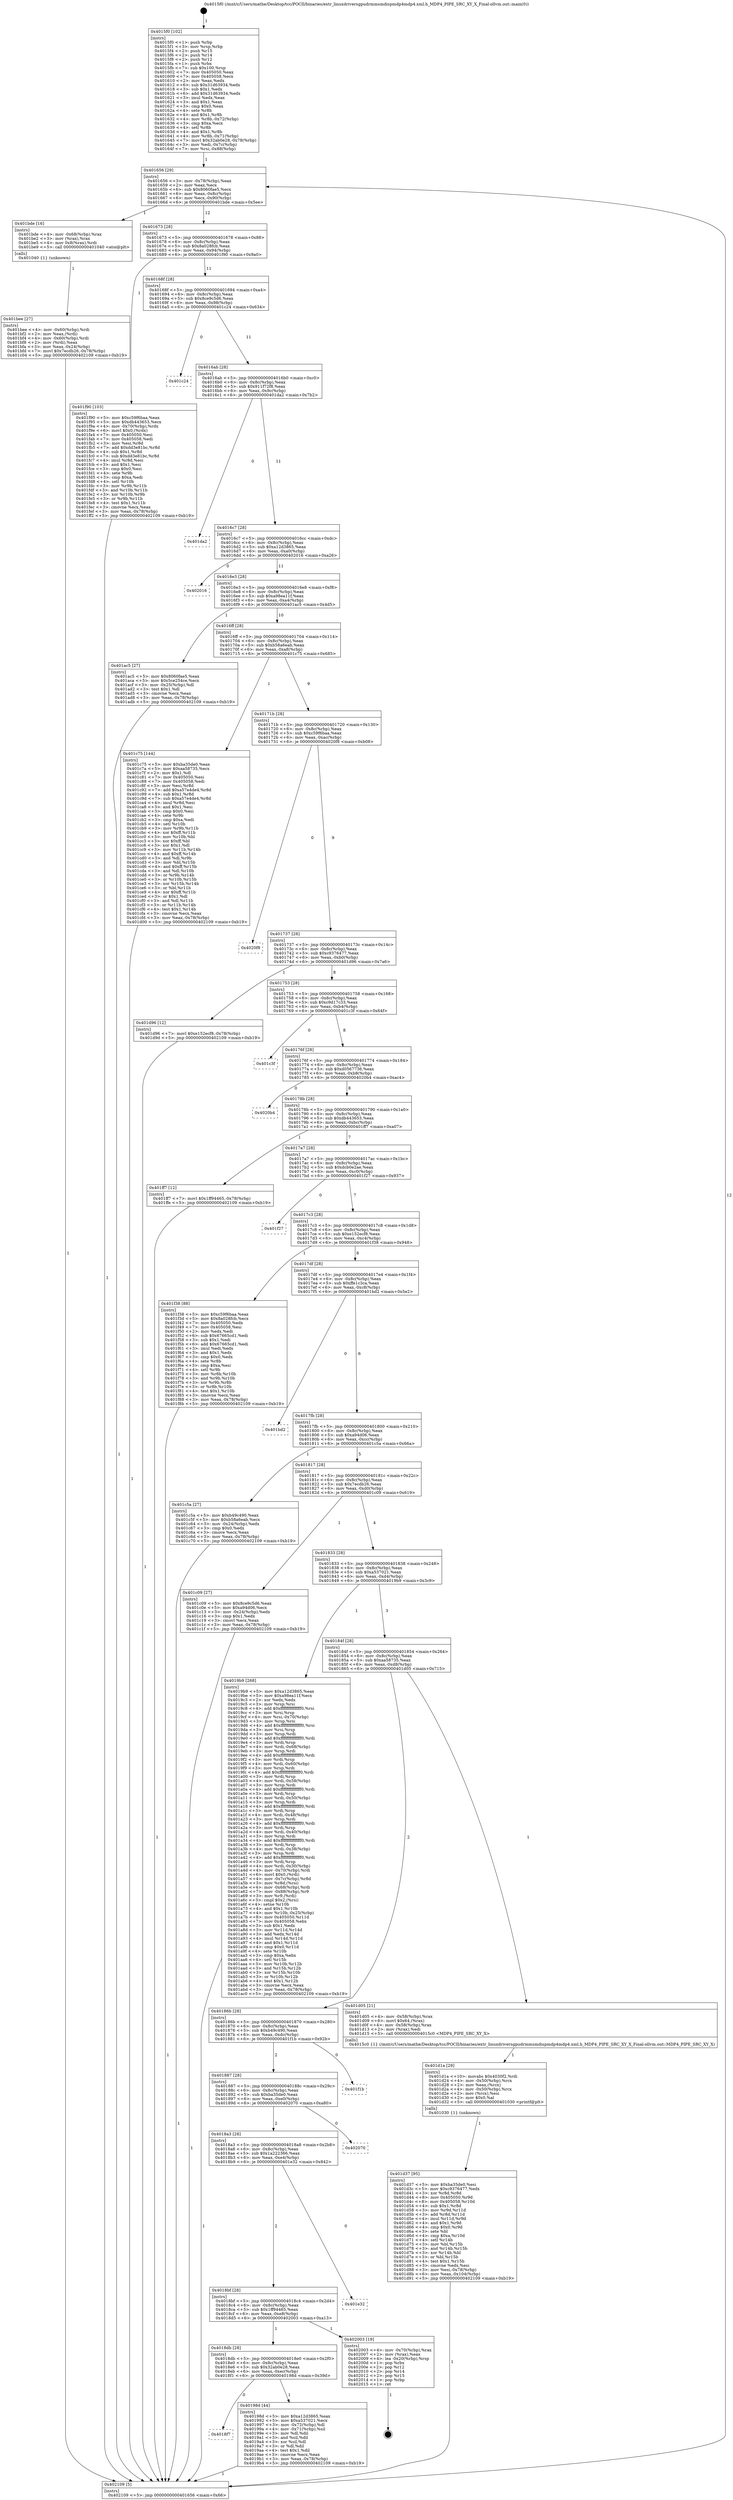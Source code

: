 digraph "0x4015f0" {
  label = "0x4015f0 (/mnt/c/Users/mathe/Desktop/tcc/POCII/binaries/extr_linuxdriversgpudrmmsmdispmdp4mdp4.xml.h_MDP4_PIPE_SRC_XY_X_Final-ollvm.out::main(0))"
  labelloc = "t"
  node[shape=record]

  Entry [label="",width=0.3,height=0.3,shape=circle,fillcolor=black,style=filled]
  "0x401656" [label="{
     0x401656 [29]\l
     | [instrs]\l
     &nbsp;&nbsp;0x401656 \<+3\>: mov -0x78(%rbp),%eax\l
     &nbsp;&nbsp;0x401659 \<+2\>: mov %eax,%ecx\l
     &nbsp;&nbsp;0x40165b \<+6\>: sub $0x8060fae5,%ecx\l
     &nbsp;&nbsp;0x401661 \<+6\>: mov %eax,-0x8c(%rbp)\l
     &nbsp;&nbsp;0x401667 \<+6\>: mov %ecx,-0x90(%rbp)\l
     &nbsp;&nbsp;0x40166d \<+6\>: je 0000000000401bde \<main+0x5ee\>\l
  }"]
  "0x401bde" [label="{
     0x401bde [16]\l
     | [instrs]\l
     &nbsp;&nbsp;0x401bde \<+4\>: mov -0x68(%rbp),%rax\l
     &nbsp;&nbsp;0x401be2 \<+3\>: mov (%rax),%rax\l
     &nbsp;&nbsp;0x401be5 \<+4\>: mov 0x8(%rax),%rdi\l
     &nbsp;&nbsp;0x401be9 \<+5\>: call 0000000000401040 \<atoi@plt\>\l
     | [calls]\l
     &nbsp;&nbsp;0x401040 \{1\} (unknown)\l
  }"]
  "0x401673" [label="{
     0x401673 [28]\l
     | [instrs]\l
     &nbsp;&nbsp;0x401673 \<+5\>: jmp 0000000000401678 \<main+0x88\>\l
     &nbsp;&nbsp;0x401678 \<+6\>: mov -0x8c(%rbp),%eax\l
     &nbsp;&nbsp;0x40167e \<+5\>: sub $0x8a028fcb,%eax\l
     &nbsp;&nbsp;0x401683 \<+6\>: mov %eax,-0x94(%rbp)\l
     &nbsp;&nbsp;0x401689 \<+6\>: je 0000000000401f90 \<main+0x9a0\>\l
  }"]
  Exit [label="",width=0.3,height=0.3,shape=circle,fillcolor=black,style=filled,peripheries=2]
  "0x401f90" [label="{
     0x401f90 [103]\l
     | [instrs]\l
     &nbsp;&nbsp;0x401f90 \<+5\>: mov $0xc59f6baa,%eax\l
     &nbsp;&nbsp;0x401f95 \<+5\>: mov $0xdb443653,%ecx\l
     &nbsp;&nbsp;0x401f9a \<+4\>: mov -0x70(%rbp),%rdx\l
     &nbsp;&nbsp;0x401f9e \<+6\>: movl $0x0,(%rdx)\l
     &nbsp;&nbsp;0x401fa4 \<+7\>: mov 0x405050,%esi\l
     &nbsp;&nbsp;0x401fab \<+7\>: mov 0x405058,%edi\l
     &nbsp;&nbsp;0x401fb2 \<+3\>: mov %esi,%r8d\l
     &nbsp;&nbsp;0x401fb5 \<+7\>: add $0xdd3e81bc,%r8d\l
     &nbsp;&nbsp;0x401fbc \<+4\>: sub $0x1,%r8d\l
     &nbsp;&nbsp;0x401fc0 \<+7\>: sub $0xdd3e81bc,%r8d\l
     &nbsp;&nbsp;0x401fc7 \<+4\>: imul %r8d,%esi\l
     &nbsp;&nbsp;0x401fcb \<+3\>: and $0x1,%esi\l
     &nbsp;&nbsp;0x401fce \<+3\>: cmp $0x0,%esi\l
     &nbsp;&nbsp;0x401fd1 \<+4\>: sete %r9b\l
     &nbsp;&nbsp;0x401fd5 \<+3\>: cmp $0xa,%edi\l
     &nbsp;&nbsp;0x401fd8 \<+4\>: setl %r10b\l
     &nbsp;&nbsp;0x401fdc \<+3\>: mov %r9b,%r11b\l
     &nbsp;&nbsp;0x401fdf \<+3\>: and %r10b,%r11b\l
     &nbsp;&nbsp;0x401fe2 \<+3\>: xor %r10b,%r9b\l
     &nbsp;&nbsp;0x401fe5 \<+3\>: or %r9b,%r11b\l
     &nbsp;&nbsp;0x401fe8 \<+4\>: test $0x1,%r11b\l
     &nbsp;&nbsp;0x401fec \<+3\>: cmovne %ecx,%eax\l
     &nbsp;&nbsp;0x401fef \<+3\>: mov %eax,-0x78(%rbp)\l
     &nbsp;&nbsp;0x401ff2 \<+5\>: jmp 0000000000402109 \<main+0xb19\>\l
  }"]
  "0x40168f" [label="{
     0x40168f [28]\l
     | [instrs]\l
     &nbsp;&nbsp;0x40168f \<+5\>: jmp 0000000000401694 \<main+0xa4\>\l
     &nbsp;&nbsp;0x401694 \<+6\>: mov -0x8c(%rbp),%eax\l
     &nbsp;&nbsp;0x40169a \<+5\>: sub $0x8ce9c5d6,%eax\l
     &nbsp;&nbsp;0x40169f \<+6\>: mov %eax,-0x98(%rbp)\l
     &nbsp;&nbsp;0x4016a5 \<+6\>: je 0000000000401c24 \<main+0x634\>\l
  }"]
  "0x401d37" [label="{
     0x401d37 [95]\l
     | [instrs]\l
     &nbsp;&nbsp;0x401d37 \<+5\>: mov $0xba35de0,%esi\l
     &nbsp;&nbsp;0x401d3c \<+5\>: mov $0xc9376477,%edx\l
     &nbsp;&nbsp;0x401d41 \<+3\>: xor %r8d,%r8d\l
     &nbsp;&nbsp;0x401d44 \<+8\>: mov 0x405050,%r9d\l
     &nbsp;&nbsp;0x401d4c \<+8\>: mov 0x405058,%r10d\l
     &nbsp;&nbsp;0x401d54 \<+4\>: sub $0x1,%r8d\l
     &nbsp;&nbsp;0x401d58 \<+3\>: mov %r9d,%r11d\l
     &nbsp;&nbsp;0x401d5b \<+3\>: add %r8d,%r11d\l
     &nbsp;&nbsp;0x401d5e \<+4\>: imul %r11d,%r9d\l
     &nbsp;&nbsp;0x401d62 \<+4\>: and $0x1,%r9d\l
     &nbsp;&nbsp;0x401d66 \<+4\>: cmp $0x0,%r9d\l
     &nbsp;&nbsp;0x401d6a \<+3\>: sete %bl\l
     &nbsp;&nbsp;0x401d6d \<+4\>: cmp $0xa,%r10d\l
     &nbsp;&nbsp;0x401d71 \<+4\>: setl %r14b\l
     &nbsp;&nbsp;0x401d75 \<+3\>: mov %bl,%r15b\l
     &nbsp;&nbsp;0x401d78 \<+3\>: and %r14b,%r15b\l
     &nbsp;&nbsp;0x401d7b \<+3\>: xor %r14b,%bl\l
     &nbsp;&nbsp;0x401d7e \<+3\>: or %bl,%r15b\l
     &nbsp;&nbsp;0x401d81 \<+4\>: test $0x1,%r15b\l
     &nbsp;&nbsp;0x401d85 \<+3\>: cmovne %edx,%esi\l
     &nbsp;&nbsp;0x401d88 \<+3\>: mov %esi,-0x78(%rbp)\l
     &nbsp;&nbsp;0x401d8b \<+6\>: mov %eax,-0x104(%rbp)\l
     &nbsp;&nbsp;0x401d91 \<+5\>: jmp 0000000000402109 \<main+0xb19\>\l
  }"]
  "0x401c24" [label="{
     0x401c24\l
  }", style=dashed]
  "0x4016ab" [label="{
     0x4016ab [28]\l
     | [instrs]\l
     &nbsp;&nbsp;0x4016ab \<+5\>: jmp 00000000004016b0 \<main+0xc0\>\l
     &nbsp;&nbsp;0x4016b0 \<+6\>: mov -0x8c(%rbp),%eax\l
     &nbsp;&nbsp;0x4016b6 \<+5\>: sub $0x911f72f8,%eax\l
     &nbsp;&nbsp;0x4016bb \<+6\>: mov %eax,-0x9c(%rbp)\l
     &nbsp;&nbsp;0x4016c1 \<+6\>: je 0000000000401da2 \<main+0x7b2\>\l
  }"]
  "0x401d1a" [label="{
     0x401d1a [29]\l
     | [instrs]\l
     &nbsp;&nbsp;0x401d1a \<+10\>: movabs $0x4030f2,%rdi\l
     &nbsp;&nbsp;0x401d24 \<+4\>: mov -0x50(%rbp),%rcx\l
     &nbsp;&nbsp;0x401d28 \<+2\>: mov %eax,(%rcx)\l
     &nbsp;&nbsp;0x401d2a \<+4\>: mov -0x50(%rbp),%rcx\l
     &nbsp;&nbsp;0x401d2e \<+2\>: mov (%rcx),%esi\l
     &nbsp;&nbsp;0x401d30 \<+2\>: mov $0x0,%al\l
     &nbsp;&nbsp;0x401d32 \<+5\>: call 0000000000401030 \<printf@plt\>\l
     | [calls]\l
     &nbsp;&nbsp;0x401030 \{1\} (unknown)\l
  }"]
  "0x401da2" [label="{
     0x401da2\l
  }", style=dashed]
  "0x4016c7" [label="{
     0x4016c7 [28]\l
     | [instrs]\l
     &nbsp;&nbsp;0x4016c7 \<+5\>: jmp 00000000004016cc \<main+0xdc\>\l
     &nbsp;&nbsp;0x4016cc \<+6\>: mov -0x8c(%rbp),%eax\l
     &nbsp;&nbsp;0x4016d2 \<+5\>: sub $0xa12d3865,%eax\l
     &nbsp;&nbsp;0x4016d7 \<+6\>: mov %eax,-0xa0(%rbp)\l
     &nbsp;&nbsp;0x4016dd \<+6\>: je 0000000000402016 \<main+0xa26\>\l
  }"]
  "0x401bee" [label="{
     0x401bee [27]\l
     | [instrs]\l
     &nbsp;&nbsp;0x401bee \<+4\>: mov -0x60(%rbp),%rdi\l
     &nbsp;&nbsp;0x401bf2 \<+2\>: mov %eax,(%rdi)\l
     &nbsp;&nbsp;0x401bf4 \<+4\>: mov -0x60(%rbp),%rdi\l
     &nbsp;&nbsp;0x401bf8 \<+2\>: mov (%rdi),%eax\l
     &nbsp;&nbsp;0x401bfa \<+3\>: mov %eax,-0x24(%rbp)\l
     &nbsp;&nbsp;0x401bfd \<+7\>: movl $0x7ecdb26,-0x78(%rbp)\l
     &nbsp;&nbsp;0x401c04 \<+5\>: jmp 0000000000402109 \<main+0xb19\>\l
  }"]
  "0x402016" [label="{
     0x402016\l
  }", style=dashed]
  "0x4016e3" [label="{
     0x4016e3 [28]\l
     | [instrs]\l
     &nbsp;&nbsp;0x4016e3 \<+5\>: jmp 00000000004016e8 \<main+0xf8\>\l
     &nbsp;&nbsp;0x4016e8 \<+6\>: mov -0x8c(%rbp),%eax\l
     &nbsp;&nbsp;0x4016ee \<+5\>: sub $0xa98ea11f,%eax\l
     &nbsp;&nbsp;0x4016f3 \<+6\>: mov %eax,-0xa4(%rbp)\l
     &nbsp;&nbsp;0x4016f9 \<+6\>: je 0000000000401ac5 \<main+0x4d5\>\l
  }"]
  "0x4015f0" [label="{
     0x4015f0 [102]\l
     | [instrs]\l
     &nbsp;&nbsp;0x4015f0 \<+1\>: push %rbp\l
     &nbsp;&nbsp;0x4015f1 \<+3\>: mov %rsp,%rbp\l
     &nbsp;&nbsp;0x4015f4 \<+2\>: push %r15\l
     &nbsp;&nbsp;0x4015f6 \<+2\>: push %r14\l
     &nbsp;&nbsp;0x4015f8 \<+2\>: push %r12\l
     &nbsp;&nbsp;0x4015fa \<+1\>: push %rbx\l
     &nbsp;&nbsp;0x4015fb \<+7\>: sub $0x100,%rsp\l
     &nbsp;&nbsp;0x401602 \<+7\>: mov 0x405050,%eax\l
     &nbsp;&nbsp;0x401609 \<+7\>: mov 0x405058,%ecx\l
     &nbsp;&nbsp;0x401610 \<+2\>: mov %eax,%edx\l
     &nbsp;&nbsp;0x401612 \<+6\>: sub $0x31d63934,%edx\l
     &nbsp;&nbsp;0x401618 \<+3\>: sub $0x1,%edx\l
     &nbsp;&nbsp;0x40161b \<+6\>: add $0x31d63934,%edx\l
     &nbsp;&nbsp;0x401621 \<+3\>: imul %edx,%eax\l
     &nbsp;&nbsp;0x401624 \<+3\>: and $0x1,%eax\l
     &nbsp;&nbsp;0x401627 \<+3\>: cmp $0x0,%eax\l
     &nbsp;&nbsp;0x40162a \<+4\>: sete %r8b\l
     &nbsp;&nbsp;0x40162e \<+4\>: and $0x1,%r8b\l
     &nbsp;&nbsp;0x401632 \<+4\>: mov %r8b,-0x72(%rbp)\l
     &nbsp;&nbsp;0x401636 \<+3\>: cmp $0xa,%ecx\l
     &nbsp;&nbsp;0x401639 \<+4\>: setl %r8b\l
     &nbsp;&nbsp;0x40163d \<+4\>: and $0x1,%r8b\l
     &nbsp;&nbsp;0x401641 \<+4\>: mov %r8b,-0x71(%rbp)\l
     &nbsp;&nbsp;0x401645 \<+7\>: movl $0x32ab0e28,-0x78(%rbp)\l
     &nbsp;&nbsp;0x40164c \<+3\>: mov %edi,-0x7c(%rbp)\l
     &nbsp;&nbsp;0x40164f \<+7\>: mov %rsi,-0x88(%rbp)\l
  }"]
  "0x401ac5" [label="{
     0x401ac5 [27]\l
     | [instrs]\l
     &nbsp;&nbsp;0x401ac5 \<+5\>: mov $0x8060fae5,%eax\l
     &nbsp;&nbsp;0x401aca \<+5\>: mov $0x5ce254ce,%ecx\l
     &nbsp;&nbsp;0x401acf \<+3\>: mov -0x25(%rbp),%dl\l
     &nbsp;&nbsp;0x401ad2 \<+3\>: test $0x1,%dl\l
     &nbsp;&nbsp;0x401ad5 \<+3\>: cmovne %ecx,%eax\l
     &nbsp;&nbsp;0x401ad8 \<+3\>: mov %eax,-0x78(%rbp)\l
     &nbsp;&nbsp;0x401adb \<+5\>: jmp 0000000000402109 \<main+0xb19\>\l
  }"]
  "0x4016ff" [label="{
     0x4016ff [28]\l
     | [instrs]\l
     &nbsp;&nbsp;0x4016ff \<+5\>: jmp 0000000000401704 \<main+0x114\>\l
     &nbsp;&nbsp;0x401704 \<+6\>: mov -0x8c(%rbp),%eax\l
     &nbsp;&nbsp;0x40170a \<+5\>: sub $0xb58a6eab,%eax\l
     &nbsp;&nbsp;0x40170f \<+6\>: mov %eax,-0xa8(%rbp)\l
     &nbsp;&nbsp;0x401715 \<+6\>: je 0000000000401c75 \<main+0x685\>\l
  }"]
  "0x402109" [label="{
     0x402109 [5]\l
     | [instrs]\l
     &nbsp;&nbsp;0x402109 \<+5\>: jmp 0000000000401656 \<main+0x66\>\l
  }"]
  "0x401c75" [label="{
     0x401c75 [144]\l
     | [instrs]\l
     &nbsp;&nbsp;0x401c75 \<+5\>: mov $0xba35de0,%eax\l
     &nbsp;&nbsp;0x401c7a \<+5\>: mov $0xaa58735,%ecx\l
     &nbsp;&nbsp;0x401c7f \<+2\>: mov $0x1,%dl\l
     &nbsp;&nbsp;0x401c81 \<+7\>: mov 0x405050,%esi\l
     &nbsp;&nbsp;0x401c88 \<+7\>: mov 0x405058,%edi\l
     &nbsp;&nbsp;0x401c8f \<+3\>: mov %esi,%r8d\l
     &nbsp;&nbsp;0x401c92 \<+7\>: add $0xa57e4de4,%r8d\l
     &nbsp;&nbsp;0x401c99 \<+4\>: sub $0x1,%r8d\l
     &nbsp;&nbsp;0x401c9d \<+7\>: sub $0xa57e4de4,%r8d\l
     &nbsp;&nbsp;0x401ca4 \<+4\>: imul %r8d,%esi\l
     &nbsp;&nbsp;0x401ca8 \<+3\>: and $0x1,%esi\l
     &nbsp;&nbsp;0x401cab \<+3\>: cmp $0x0,%esi\l
     &nbsp;&nbsp;0x401cae \<+4\>: sete %r9b\l
     &nbsp;&nbsp;0x401cb2 \<+3\>: cmp $0xa,%edi\l
     &nbsp;&nbsp;0x401cb5 \<+4\>: setl %r10b\l
     &nbsp;&nbsp;0x401cb9 \<+3\>: mov %r9b,%r11b\l
     &nbsp;&nbsp;0x401cbc \<+4\>: xor $0xff,%r11b\l
     &nbsp;&nbsp;0x401cc0 \<+3\>: mov %r10b,%bl\l
     &nbsp;&nbsp;0x401cc3 \<+3\>: xor $0xff,%bl\l
     &nbsp;&nbsp;0x401cc6 \<+3\>: xor $0x1,%dl\l
     &nbsp;&nbsp;0x401cc9 \<+3\>: mov %r11b,%r14b\l
     &nbsp;&nbsp;0x401ccc \<+4\>: and $0xff,%r14b\l
     &nbsp;&nbsp;0x401cd0 \<+3\>: and %dl,%r9b\l
     &nbsp;&nbsp;0x401cd3 \<+3\>: mov %bl,%r15b\l
     &nbsp;&nbsp;0x401cd6 \<+4\>: and $0xff,%r15b\l
     &nbsp;&nbsp;0x401cda \<+3\>: and %dl,%r10b\l
     &nbsp;&nbsp;0x401cdd \<+3\>: or %r9b,%r14b\l
     &nbsp;&nbsp;0x401ce0 \<+3\>: or %r10b,%r15b\l
     &nbsp;&nbsp;0x401ce3 \<+3\>: xor %r15b,%r14b\l
     &nbsp;&nbsp;0x401ce6 \<+3\>: or %bl,%r11b\l
     &nbsp;&nbsp;0x401ce9 \<+4\>: xor $0xff,%r11b\l
     &nbsp;&nbsp;0x401ced \<+3\>: or $0x1,%dl\l
     &nbsp;&nbsp;0x401cf0 \<+3\>: and %dl,%r11b\l
     &nbsp;&nbsp;0x401cf3 \<+3\>: or %r11b,%r14b\l
     &nbsp;&nbsp;0x401cf6 \<+4\>: test $0x1,%r14b\l
     &nbsp;&nbsp;0x401cfa \<+3\>: cmovne %ecx,%eax\l
     &nbsp;&nbsp;0x401cfd \<+3\>: mov %eax,-0x78(%rbp)\l
     &nbsp;&nbsp;0x401d00 \<+5\>: jmp 0000000000402109 \<main+0xb19\>\l
  }"]
  "0x40171b" [label="{
     0x40171b [28]\l
     | [instrs]\l
     &nbsp;&nbsp;0x40171b \<+5\>: jmp 0000000000401720 \<main+0x130\>\l
     &nbsp;&nbsp;0x401720 \<+6\>: mov -0x8c(%rbp),%eax\l
     &nbsp;&nbsp;0x401726 \<+5\>: sub $0xc59f6baa,%eax\l
     &nbsp;&nbsp;0x40172b \<+6\>: mov %eax,-0xac(%rbp)\l
     &nbsp;&nbsp;0x401731 \<+6\>: je 00000000004020f8 \<main+0xb08\>\l
  }"]
  "0x4018f7" [label="{
     0x4018f7\l
  }", style=dashed]
  "0x4020f8" [label="{
     0x4020f8\l
  }", style=dashed]
  "0x401737" [label="{
     0x401737 [28]\l
     | [instrs]\l
     &nbsp;&nbsp;0x401737 \<+5\>: jmp 000000000040173c \<main+0x14c\>\l
     &nbsp;&nbsp;0x40173c \<+6\>: mov -0x8c(%rbp),%eax\l
     &nbsp;&nbsp;0x401742 \<+5\>: sub $0xc9376477,%eax\l
     &nbsp;&nbsp;0x401747 \<+6\>: mov %eax,-0xb0(%rbp)\l
     &nbsp;&nbsp;0x40174d \<+6\>: je 0000000000401d96 \<main+0x7a6\>\l
  }"]
  "0x40198d" [label="{
     0x40198d [44]\l
     | [instrs]\l
     &nbsp;&nbsp;0x40198d \<+5\>: mov $0xa12d3865,%eax\l
     &nbsp;&nbsp;0x401992 \<+5\>: mov $0xa537021,%ecx\l
     &nbsp;&nbsp;0x401997 \<+3\>: mov -0x72(%rbp),%dl\l
     &nbsp;&nbsp;0x40199a \<+4\>: mov -0x71(%rbp),%sil\l
     &nbsp;&nbsp;0x40199e \<+3\>: mov %dl,%dil\l
     &nbsp;&nbsp;0x4019a1 \<+3\>: and %sil,%dil\l
     &nbsp;&nbsp;0x4019a4 \<+3\>: xor %sil,%dl\l
     &nbsp;&nbsp;0x4019a7 \<+3\>: or %dl,%dil\l
     &nbsp;&nbsp;0x4019aa \<+4\>: test $0x1,%dil\l
     &nbsp;&nbsp;0x4019ae \<+3\>: cmovne %ecx,%eax\l
     &nbsp;&nbsp;0x4019b1 \<+3\>: mov %eax,-0x78(%rbp)\l
     &nbsp;&nbsp;0x4019b4 \<+5\>: jmp 0000000000402109 \<main+0xb19\>\l
  }"]
  "0x401d96" [label="{
     0x401d96 [12]\l
     | [instrs]\l
     &nbsp;&nbsp;0x401d96 \<+7\>: movl $0xe152ecf8,-0x78(%rbp)\l
     &nbsp;&nbsp;0x401d9d \<+5\>: jmp 0000000000402109 \<main+0xb19\>\l
  }"]
  "0x401753" [label="{
     0x401753 [28]\l
     | [instrs]\l
     &nbsp;&nbsp;0x401753 \<+5\>: jmp 0000000000401758 \<main+0x168\>\l
     &nbsp;&nbsp;0x401758 \<+6\>: mov -0x8c(%rbp),%eax\l
     &nbsp;&nbsp;0x40175e \<+5\>: sub $0xc9d17c33,%eax\l
     &nbsp;&nbsp;0x401763 \<+6\>: mov %eax,-0xb4(%rbp)\l
     &nbsp;&nbsp;0x401769 \<+6\>: je 0000000000401c3f \<main+0x64f\>\l
  }"]
  "0x4018db" [label="{
     0x4018db [28]\l
     | [instrs]\l
     &nbsp;&nbsp;0x4018db \<+5\>: jmp 00000000004018e0 \<main+0x2f0\>\l
     &nbsp;&nbsp;0x4018e0 \<+6\>: mov -0x8c(%rbp),%eax\l
     &nbsp;&nbsp;0x4018e6 \<+5\>: sub $0x32ab0e28,%eax\l
     &nbsp;&nbsp;0x4018eb \<+6\>: mov %eax,-0xec(%rbp)\l
     &nbsp;&nbsp;0x4018f1 \<+6\>: je 000000000040198d \<main+0x39d\>\l
  }"]
  "0x401c3f" [label="{
     0x401c3f\l
  }", style=dashed]
  "0x40176f" [label="{
     0x40176f [28]\l
     | [instrs]\l
     &nbsp;&nbsp;0x40176f \<+5\>: jmp 0000000000401774 \<main+0x184\>\l
     &nbsp;&nbsp;0x401774 \<+6\>: mov -0x8c(%rbp),%eax\l
     &nbsp;&nbsp;0x40177a \<+5\>: sub $0xd0567736,%eax\l
     &nbsp;&nbsp;0x40177f \<+6\>: mov %eax,-0xb8(%rbp)\l
     &nbsp;&nbsp;0x401785 \<+6\>: je 00000000004020b4 \<main+0xac4\>\l
  }"]
  "0x402003" [label="{
     0x402003 [19]\l
     | [instrs]\l
     &nbsp;&nbsp;0x402003 \<+4\>: mov -0x70(%rbp),%rax\l
     &nbsp;&nbsp;0x402007 \<+2\>: mov (%rax),%eax\l
     &nbsp;&nbsp;0x402009 \<+4\>: lea -0x20(%rbp),%rsp\l
     &nbsp;&nbsp;0x40200d \<+1\>: pop %rbx\l
     &nbsp;&nbsp;0x40200e \<+2\>: pop %r12\l
     &nbsp;&nbsp;0x402010 \<+2\>: pop %r14\l
     &nbsp;&nbsp;0x402012 \<+2\>: pop %r15\l
     &nbsp;&nbsp;0x402014 \<+1\>: pop %rbp\l
     &nbsp;&nbsp;0x402015 \<+1\>: ret\l
  }"]
  "0x4020b4" [label="{
     0x4020b4\l
  }", style=dashed]
  "0x40178b" [label="{
     0x40178b [28]\l
     | [instrs]\l
     &nbsp;&nbsp;0x40178b \<+5\>: jmp 0000000000401790 \<main+0x1a0\>\l
     &nbsp;&nbsp;0x401790 \<+6\>: mov -0x8c(%rbp),%eax\l
     &nbsp;&nbsp;0x401796 \<+5\>: sub $0xdb443653,%eax\l
     &nbsp;&nbsp;0x40179b \<+6\>: mov %eax,-0xbc(%rbp)\l
     &nbsp;&nbsp;0x4017a1 \<+6\>: je 0000000000401ff7 \<main+0xa07\>\l
  }"]
  "0x4018bf" [label="{
     0x4018bf [28]\l
     | [instrs]\l
     &nbsp;&nbsp;0x4018bf \<+5\>: jmp 00000000004018c4 \<main+0x2d4\>\l
     &nbsp;&nbsp;0x4018c4 \<+6\>: mov -0x8c(%rbp),%eax\l
     &nbsp;&nbsp;0x4018ca \<+5\>: sub $0x1ff94465,%eax\l
     &nbsp;&nbsp;0x4018cf \<+6\>: mov %eax,-0xe8(%rbp)\l
     &nbsp;&nbsp;0x4018d5 \<+6\>: je 0000000000402003 \<main+0xa13\>\l
  }"]
  "0x401ff7" [label="{
     0x401ff7 [12]\l
     | [instrs]\l
     &nbsp;&nbsp;0x401ff7 \<+7\>: movl $0x1ff94465,-0x78(%rbp)\l
     &nbsp;&nbsp;0x401ffe \<+5\>: jmp 0000000000402109 \<main+0xb19\>\l
  }"]
  "0x4017a7" [label="{
     0x4017a7 [28]\l
     | [instrs]\l
     &nbsp;&nbsp;0x4017a7 \<+5\>: jmp 00000000004017ac \<main+0x1bc\>\l
     &nbsp;&nbsp;0x4017ac \<+6\>: mov -0x8c(%rbp),%eax\l
     &nbsp;&nbsp;0x4017b2 \<+5\>: sub $0xdcb0e2ae,%eax\l
     &nbsp;&nbsp;0x4017b7 \<+6\>: mov %eax,-0xc0(%rbp)\l
     &nbsp;&nbsp;0x4017bd \<+6\>: je 0000000000401f27 \<main+0x937\>\l
  }"]
  "0x401e32" [label="{
     0x401e32\l
  }", style=dashed]
  "0x401f27" [label="{
     0x401f27\l
  }", style=dashed]
  "0x4017c3" [label="{
     0x4017c3 [28]\l
     | [instrs]\l
     &nbsp;&nbsp;0x4017c3 \<+5\>: jmp 00000000004017c8 \<main+0x1d8\>\l
     &nbsp;&nbsp;0x4017c8 \<+6\>: mov -0x8c(%rbp),%eax\l
     &nbsp;&nbsp;0x4017ce \<+5\>: sub $0xe152ecf8,%eax\l
     &nbsp;&nbsp;0x4017d3 \<+6\>: mov %eax,-0xc4(%rbp)\l
     &nbsp;&nbsp;0x4017d9 \<+6\>: je 0000000000401f38 \<main+0x948\>\l
  }"]
  "0x4018a3" [label="{
     0x4018a3 [28]\l
     | [instrs]\l
     &nbsp;&nbsp;0x4018a3 \<+5\>: jmp 00000000004018a8 \<main+0x2b8\>\l
     &nbsp;&nbsp;0x4018a8 \<+6\>: mov -0x8c(%rbp),%eax\l
     &nbsp;&nbsp;0x4018ae \<+5\>: sub $0x1a222366,%eax\l
     &nbsp;&nbsp;0x4018b3 \<+6\>: mov %eax,-0xe4(%rbp)\l
     &nbsp;&nbsp;0x4018b9 \<+6\>: je 0000000000401e32 \<main+0x842\>\l
  }"]
  "0x401f38" [label="{
     0x401f38 [88]\l
     | [instrs]\l
     &nbsp;&nbsp;0x401f38 \<+5\>: mov $0xc59f6baa,%eax\l
     &nbsp;&nbsp;0x401f3d \<+5\>: mov $0x8a028fcb,%ecx\l
     &nbsp;&nbsp;0x401f42 \<+7\>: mov 0x405050,%edx\l
     &nbsp;&nbsp;0x401f49 \<+7\>: mov 0x405058,%esi\l
     &nbsp;&nbsp;0x401f50 \<+2\>: mov %edx,%edi\l
     &nbsp;&nbsp;0x401f52 \<+6\>: sub $0x67665cd1,%edi\l
     &nbsp;&nbsp;0x401f58 \<+3\>: sub $0x1,%edi\l
     &nbsp;&nbsp;0x401f5b \<+6\>: add $0x67665cd1,%edi\l
     &nbsp;&nbsp;0x401f61 \<+3\>: imul %edi,%edx\l
     &nbsp;&nbsp;0x401f64 \<+3\>: and $0x1,%edx\l
     &nbsp;&nbsp;0x401f67 \<+3\>: cmp $0x0,%edx\l
     &nbsp;&nbsp;0x401f6a \<+4\>: sete %r8b\l
     &nbsp;&nbsp;0x401f6e \<+3\>: cmp $0xa,%esi\l
     &nbsp;&nbsp;0x401f71 \<+4\>: setl %r9b\l
     &nbsp;&nbsp;0x401f75 \<+3\>: mov %r8b,%r10b\l
     &nbsp;&nbsp;0x401f78 \<+3\>: and %r9b,%r10b\l
     &nbsp;&nbsp;0x401f7b \<+3\>: xor %r9b,%r8b\l
     &nbsp;&nbsp;0x401f7e \<+3\>: or %r8b,%r10b\l
     &nbsp;&nbsp;0x401f81 \<+4\>: test $0x1,%r10b\l
     &nbsp;&nbsp;0x401f85 \<+3\>: cmovne %ecx,%eax\l
     &nbsp;&nbsp;0x401f88 \<+3\>: mov %eax,-0x78(%rbp)\l
     &nbsp;&nbsp;0x401f8b \<+5\>: jmp 0000000000402109 \<main+0xb19\>\l
  }"]
  "0x4017df" [label="{
     0x4017df [28]\l
     | [instrs]\l
     &nbsp;&nbsp;0x4017df \<+5\>: jmp 00000000004017e4 \<main+0x1f4\>\l
     &nbsp;&nbsp;0x4017e4 \<+6\>: mov -0x8c(%rbp),%eax\l
     &nbsp;&nbsp;0x4017ea \<+5\>: sub $0xffe1c3ca,%eax\l
     &nbsp;&nbsp;0x4017ef \<+6\>: mov %eax,-0xc8(%rbp)\l
     &nbsp;&nbsp;0x4017f5 \<+6\>: je 0000000000401bd2 \<main+0x5e2\>\l
  }"]
  "0x402070" [label="{
     0x402070\l
  }", style=dashed]
  "0x401bd2" [label="{
     0x401bd2\l
  }", style=dashed]
  "0x4017fb" [label="{
     0x4017fb [28]\l
     | [instrs]\l
     &nbsp;&nbsp;0x4017fb \<+5\>: jmp 0000000000401800 \<main+0x210\>\l
     &nbsp;&nbsp;0x401800 \<+6\>: mov -0x8c(%rbp),%eax\l
     &nbsp;&nbsp;0x401806 \<+5\>: sub $0xa94d06,%eax\l
     &nbsp;&nbsp;0x40180b \<+6\>: mov %eax,-0xcc(%rbp)\l
     &nbsp;&nbsp;0x401811 \<+6\>: je 0000000000401c5a \<main+0x66a\>\l
  }"]
  "0x401887" [label="{
     0x401887 [28]\l
     | [instrs]\l
     &nbsp;&nbsp;0x401887 \<+5\>: jmp 000000000040188c \<main+0x29c\>\l
     &nbsp;&nbsp;0x40188c \<+6\>: mov -0x8c(%rbp),%eax\l
     &nbsp;&nbsp;0x401892 \<+5\>: sub $0xba35de0,%eax\l
     &nbsp;&nbsp;0x401897 \<+6\>: mov %eax,-0xe0(%rbp)\l
     &nbsp;&nbsp;0x40189d \<+6\>: je 0000000000402070 \<main+0xa80\>\l
  }"]
  "0x401c5a" [label="{
     0x401c5a [27]\l
     | [instrs]\l
     &nbsp;&nbsp;0x401c5a \<+5\>: mov $0xb49c490,%eax\l
     &nbsp;&nbsp;0x401c5f \<+5\>: mov $0xb58a6eab,%ecx\l
     &nbsp;&nbsp;0x401c64 \<+3\>: mov -0x24(%rbp),%edx\l
     &nbsp;&nbsp;0x401c67 \<+3\>: cmp $0x0,%edx\l
     &nbsp;&nbsp;0x401c6a \<+3\>: cmove %ecx,%eax\l
     &nbsp;&nbsp;0x401c6d \<+3\>: mov %eax,-0x78(%rbp)\l
     &nbsp;&nbsp;0x401c70 \<+5\>: jmp 0000000000402109 \<main+0xb19\>\l
  }"]
  "0x401817" [label="{
     0x401817 [28]\l
     | [instrs]\l
     &nbsp;&nbsp;0x401817 \<+5\>: jmp 000000000040181c \<main+0x22c\>\l
     &nbsp;&nbsp;0x40181c \<+6\>: mov -0x8c(%rbp),%eax\l
     &nbsp;&nbsp;0x401822 \<+5\>: sub $0x7ecdb26,%eax\l
     &nbsp;&nbsp;0x401827 \<+6\>: mov %eax,-0xd0(%rbp)\l
     &nbsp;&nbsp;0x40182d \<+6\>: je 0000000000401c09 \<main+0x619\>\l
  }"]
  "0x401f1b" [label="{
     0x401f1b\l
  }", style=dashed]
  "0x401c09" [label="{
     0x401c09 [27]\l
     | [instrs]\l
     &nbsp;&nbsp;0x401c09 \<+5\>: mov $0x8ce9c5d6,%eax\l
     &nbsp;&nbsp;0x401c0e \<+5\>: mov $0xa94d06,%ecx\l
     &nbsp;&nbsp;0x401c13 \<+3\>: mov -0x24(%rbp),%edx\l
     &nbsp;&nbsp;0x401c16 \<+3\>: cmp $0x1,%edx\l
     &nbsp;&nbsp;0x401c19 \<+3\>: cmovl %ecx,%eax\l
     &nbsp;&nbsp;0x401c1c \<+3\>: mov %eax,-0x78(%rbp)\l
     &nbsp;&nbsp;0x401c1f \<+5\>: jmp 0000000000402109 \<main+0xb19\>\l
  }"]
  "0x401833" [label="{
     0x401833 [28]\l
     | [instrs]\l
     &nbsp;&nbsp;0x401833 \<+5\>: jmp 0000000000401838 \<main+0x248\>\l
     &nbsp;&nbsp;0x401838 \<+6\>: mov -0x8c(%rbp),%eax\l
     &nbsp;&nbsp;0x40183e \<+5\>: sub $0xa537021,%eax\l
     &nbsp;&nbsp;0x401843 \<+6\>: mov %eax,-0xd4(%rbp)\l
     &nbsp;&nbsp;0x401849 \<+6\>: je 00000000004019b9 \<main+0x3c9\>\l
  }"]
  "0x40186b" [label="{
     0x40186b [28]\l
     | [instrs]\l
     &nbsp;&nbsp;0x40186b \<+5\>: jmp 0000000000401870 \<main+0x280\>\l
     &nbsp;&nbsp;0x401870 \<+6\>: mov -0x8c(%rbp),%eax\l
     &nbsp;&nbsp;0x401876 \<+5\>: sub $0xb49c490,%eax\l
     &nbsp;&nbsp;0x40187b \<+6\>: mov %eax,-0xdc(%rbp)\l
     &nbsp;&nbsp;0x401881 \<+6\>: je 0000000000401f1b \<main+0x92b\>\l
  }"]
  "0x4019b9" [label="{
     0x4019b9 [268]\l
     | [instrs]\l
     &nbsp;&nbsp;0x4019b9 \<+5\>: mov $0xa12d3865,%eax\l
     &nbsp;&nbsp;0x4019be \<+5\>: mov $0xa98ea11f,%ecx\l
     &nbsp;&nbsp;0x4019c3 \<+2\>: xor %edx,%edx\l
     &nbsp;&nbsp;0x4019c5 \<+3\>: mov %rsp,%rsi\l
     &nbsp;&nbsp;0x4019c8 \<+4\>: add $0xfffffffffffffff0,%rsi\l
     &nbsp;&nbsp;0x4019cc \<+3\>: mov %rsi,%rsp\l
     &nbsp;&nbsp;0x4019cf \<+4\>: mov %rsi,-0x70(%rbp)\l
     &nbsp;&nbsp;0x4019d3 \<+3\>: mov %rsp,%rsi\l
     &nbsp;&nbsp;0x4019d6 \<+4\>: add $0xfffffffffffffff0,%rsi\l
     &nbsp;&nbsp;0x4019da \<+3\>: mov %rsi,%rsp\l
     &nbsp;&nbsp;0x4019dd \<+3\>: mov %rsp,%rdi\l
     &nbsp;&nbsp;0x4019e0 \<+4\>: add $0xfffffffffffffff0,%rdi\l
     &nbsp;&nbsp;0x4019e4 \<+3\>: mov %rdi,%rsp\l
     &nbsp;&nbsp;0x4019e7 \<+4\>: mov %rdi,-0x68(%rbp)\l
     &nbsp;&nbsp;0x4019eb \<+3\>: mov %rsp,%rdi\l
     &nbsp;&nbsp;0x4019ee \<+4\>: add $0xfffffffffffffff0,%rdi\l
     &nbsp;&nbsp;0x4019f2 \<+3\>: mov %rdi,%rsp\l
     &nbsp;&nbsp;0x4019f5 \<+4\>: mov %rdi,-0x60(%rbp)\l
     &nbsp;&nbsp;0x4019f9 \<+3\>: mov %rsp,%rdi\l
     &nbsp;&nbsp;0x4019fc \<+4\>: add $0xfffffffffffffff0,%rdi\l
     &nbsp;&nbsp;0x401a00 \<+3\>: mov %rdi,%rsp\l
     &nbsp;&nbsp;0x401a03 \<+4\>: mov %rdi,-0x58(%rbp)\l
     &nbsp;&nbsp;0x401a07 \<+3\>: mov %rsp,%rdi\l
     &nbsp;&nbsp;0x401a0a \<+4\>: add $0xfffffffffffffff0,%rdi\l
     &nbsp;&nbsp;0x401a0e \<+3\>: mov %rdi,%rsp\l
     &nbsp;&nbsp;0x401a11 \<+4\>: mov %rdi,-0x50(%rbp)\l
     &nbsp;&nbsp;0x401a15 \<+3\>: mov %rsp,%rdi\l
     &nbsp;&nbsp;0x401a18 \<+4\>: add $0xfffffffffffffff0,%rdi\l
     &nbsp;&nbsp;0x401a1c \<+3\>: mov %rdi,%rsp\l
     &nbsp;&nbsp;0x401a1f \<+4\>: mov %rdi,-0x48(%rbp)\l
     &nbsp;&nbsp;0x401a23 \<+3\>: mov %rsp,%rdi\l
     &nbsp;&nbsp;0x401a26 \<+4\>: add $0xfffffffffffffff0,%rdi\l
     &nbsp;&nbsp;0x401a2a \<+3\>: mov %rdi,%rsp\l
     &nbsp;&nbsp;0x401a2d \<+4\>: mov %rdi,-0x40(%rbp)\l
     &nbsp;&nbsp;0x401a31 \<+3\>: mov %rsp,%rdi\l
     &nbsp;&nbsp;0x401a34 \<+4\>: add $0xfffffffffffffff0,%rdi\l
     &nbsp;&nbsp;0x401a38 \<+3\>: mov %rdi,%rsp\l
     &nbsp;&nbsp;0x401a3b \<+4\>: mov %rdi,-0x38(%rbp)\l
     &nbsp;&nbsp;0x401a3f \<+3\>: mov %rsp,%rdi\l
     &nbsp;&nbsp;0x401a42 \<+4\>: add $0xfffffffffffffff0,%rdi\l
     &nbsp;&nbsp;0x401a46 \<+3\>: mov %rdi,%rsp\l
     &nbsp;&nbsp;0x401a49 \<+4\>: mov %rdi,-0x30(%rbp)\l
     &nbsp;&nbsp;0x401a4d \<+4\>: mov -0x70(%rbp),%rdi\l
     &nbsp;&nbsp;0x401a51 \<+6\>: movl $0x0,(%rdi)\l
     &nbsp;&nbsp;0x401a57 \<+4\>: mov -0x7c(%rbp),%r8d\l
     &nbsp;&nbsp;0x401a5b \<+3\>: mov %r8d,(%rsi)\l
     &nbsp;&nbsp;0x401a5e \<+4\>: mov -0x68(%rbp),%rdi\l
     &nbsp;&nbsp;0x401a62 \<+7\>: mov -0x88(%rbp),%r9\l
     &nbsp;&nbsp;0x401a69 \<+3\>: mov %r9,(%rdi)\l
     &nbsp;&nbsp;0x401a6c \<+3\>: cmpl $0x2,(%rsi)\l
     &nbsp;&nbsp;0x401a6f \<+4\>: setne %r10b\l
     &nbsp;&nbsp;0x401a73 \<+4\>: and $0x1,%r10b\l
     &nbsp;&nbsp;0x401a77 \<+4\>: mov %r10b,-0x25(%rbp)\l
     &nbsp;&nbsp;0x401a7b \<+8\>: mov 0x405050,%r11d\l
     &nbsp;&nbsp;0x401a83 \<+7\>: mov 0x405058,%ebx\l
     &nbsp;&nbsp;0x401a8a \<+3\>: sub $0x1,%edx\l
     &nbsp;&nbsp;0x401a8d \<+3\>: mov %r11d,%r14d\l
     &nbsp;&nbsp;0x401a90 \<+3\>: add %edx,%r14d\l
     &nbsp;&nbsp;0x401a93 \<+4\>: imul %r14d,%r11d\l
     &nbsp;&nbsp;0x401a97 \<+4\>: and $0x1,%r11d\l
     &nbsp;&nbsp;0x401a9b \<+4\>: cmp $0x0,%r11d\l
     &nbsp;&nbsp;0x401a9f \<+4\>: sete %r10b\l
     &nbsp;&nbsp;0x401aa3 \<+3\>: cmp $0xa,%ebx\l
     &nbsp;&nbsp;0x401aa6 \<+4\>: setl %r15b\l
     &nbsp;&nbsp;0x401aaa \<+3\>: mov %r10b,%r12b\l
     &nbsp;&nbsp;0x401aad \<+3\>: and %r15b,%r12b\l
     &nbsp;&nbsp;0x401ab0 \<+3\>: xor %r15b,%r10b\l
     &nbsp;&nbsp;0x401ab3 \<+3\>: or %r10b,%r12b\l
     &nbsp;&nbsp;0x401ab6 \<+4\>: test $0x1,%r12b\l
     &nbsp;&nbsp;0x401aba \<+3\>: cmovne %ecx,%eax\l
     &nbsp;&nbsp;0x401abd \<+3\>: mov %eax,-0x78(%rbp)\l
     &nbsp;&nbsp;0x401ac0 \<+5\>: jmp 0000000000402109 \<main+0xb19\>\l
  }"]
  "0x40184f" [label="{
     0x40184f [28]\l
     | [instrs]\l
     &nbsp;&nbsp;0x40184f \<+5\>: jmp 0000000000401854 \<main+0x264\>\l
     &nbsp;&nbsp;0x401854 \<+6\>: mov -0x8c(%rbp),%eax\l
     &nbsp;&nbsp;0x40185a \<+5\>: sub $0xaa58735,%eax\l
     &nbsp;&nbsp;0x40185f \<+6\>: mov %eax,-0xd8(%rbp)\l
     &nbsp;&nbsp;0x401865 \<+6\>: je 0000000000401d05 \<main+0x715\>\l
  }"]
  "0x401d05" [label="{
     0x401d05 [21]\l
     | [instrs]\l
     &nbsp;&nbsp;0x401d05 \<+4\>: mov -0x58(%rbp),%rax\l
     &nbsp;&nbsp;0x401d09 \<+6\>: movl $0x64,(%rax)\l
     &nbsp;&nbsp;0x401d0f \<+4\>: mov -0x58(%rbp),%rax\l
     &nbsp;&nbsp;0x401d13 \<+2\>: mov (%rax),%edi\l
     &nbsp;&nbsp;0x401d15 \<+5\>: call 00000000004015c0 \<MDP4_PIPE_SRC_XY_X\>\l
     | [calls]\l
     &nbsp;&nbsp;0x4015c0 \{1\} (/mnt/c/Users/mathe/Desktop/tcc/POCII/binaries/extr_linuxdriversgpudrmmsmdispmdp4mdp4.xml.h_MDP4_PIPE_SRC_XY_X_Final-ollvm.out::MDP4_PIPE_SRC_XY_X)\l
  }"]
  Entry -> "0x4015f0" [label=" 1"]
  "0x401656" -> "0x401bde" [label=" 1"]
  "0x401656" -> "0x401673" [label=" 12"]
  "0x402003" -> Exit [label=" 1"]
  "0x401673" -> "0x401f90" [label=" 1"]
  "0x401673" -> "0x40168f" [label=" 11"]
  "0x401ff7" -> "0x402109" [label=" 1"]
  "0x40168f" -> "0x401c24" [label=" 0"]
  "0x40168f" -> "0x4016ab" [label=" 11"]
  "0x401f90" -> "0x402109" [label=" 1"]
  "0x4016ab" -> "0x401da2" [label=" 0"]
  "0x4016ab" -> "0x4016c7" [label=" 11"]
  "0x401f38" -> "0x402109" [label=" 1"]
  "0x4016c7" -> "0x402016" [label=" 0"]
  "0x4016c7" -> "0x4016e3" [label=" 11"]
  "0x401d96" -> "0x402109" [label=" 1"]
  "0x4016e3" -> "0x401ac5" [label=" 1"]
  "0x4016e3" -> "0x4016ff" [label=" 10"]
  "0x401d1a" -> "0x401d37" [label=" 1"]
  "0x4016ff" -> "0x401c75" [label=" 1"]
  "0x4016ff" -> "0x40171b" [label=" 9"]
  "0x401d05" -> "0x401d1a" [label=" 1"]
  "0x40171b" -> "0x4020f8" [label=" 0"]
  "0x40171b" -> "0x401737" [label=" 9"]
  "0x401c75" -> "0x402109" [label=" 1"]
  "0x401737" -> "0x401d96" [label=" 1"]
  "0x401737" -> "0x401753" [label=" 8"]
  "0x401c5a" -> "0x402109" [label=" 1"]
  "0x401753" -> "0x401c3f" [label=" 0"]
  "0x401753" -> "0x40176f" [label=" 8"]
  "0x401bee" -> "0x402109" [label=" 1"]
  "0x40176f" -> "0x4020b4" [label=" 0"]
  "0x40176f" -> "0x40178b" [label=" 8"]
  "0x401bde" -> "0x401bee" [label=" 1"]
  "0x40178b" -> "0x401ff7" [label=" 1"]
  "0x40178b" -> "0x4017a7" [label=" 7"]
  "0x4019b9" -> "0x402109" [label=" 1"]
  "0x4017a7" -> "0x401f27" [label=" 0"]
  "0x4017a7" -> "0x4017c3" [label=" 7"]
  "0x401d37" -> "0x402109" [label=" 1"]
  "0x4017c3" -> "0x401f38" [label=" 1"]
  "0x4017c3" -> "0x4017df" [label=" 6"]
  "0x4015f0" -> "0x401656" [label=" 1"]
  "0x4017df" -> "0x401bd2" [label=" 0"]
  "0x4017df" -> "0x4017fb" [label=" 6"]
  "0x40198d" -> "0x402109" [label=" 1"]
  "0x4017fb" -> "0x401c5a" [label=" 1"]
  "0x4017fb" -> "0x401817" [label=" 5"]
  "0x4018db" -> "0x40198d" [label=" 1"]
  "0x401817" -> "0x401c09" [label=" 1"]
  "0x401817" -> "0x401833" [label=" 4"]
  "0x401c09" -> "0x402109" [label=" 1"]
  "0x401833" -> "0x4019b9" [label=" 1"]
  "0x401833" -> "0x40184f" [label=" 3"]
  "0x4018bf" -> "0x402003" [label=" 1"]
  "0x40184f" -> "0x401d05" [label=" 1"]
  "0x40184f" -> "0x40186b" [label=" 2"]
  "0x4018bf" -> "0x4018db" [label=" 1"]
  "0x40186b" -> "0x401f1b" [label=" 0"]
  "0x40186b" -> "0x401887" [label=" 2"]
  "0x4018db" -> "0x4018f7" [label=" 0"]
  "0x401887" -> "0x402070" [label=" 0"]
  "0x401887" -> "0x4018a3" [label=" 2"]
  "0x402109" -> "0x401656" [label=" 12"]
  "0x4018a3" -> "0x401e32" [label=" 0"]
  "0x4018a3" -> "0x4018bf" [label=" 2"]
  "0x401ac5" -> "0x402109" [label=" 1"]
}
